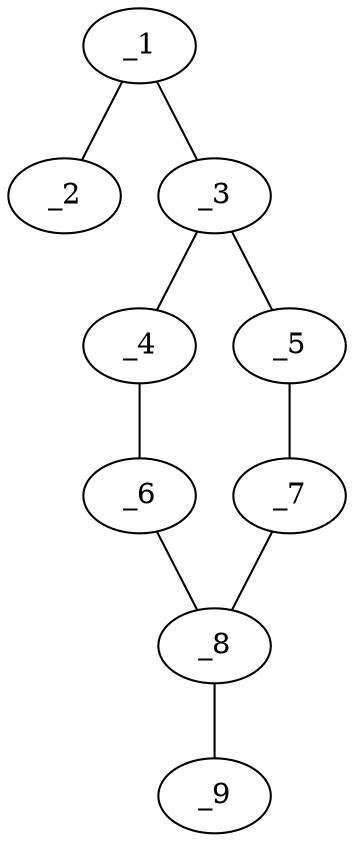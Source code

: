 graph molid202930 {
	_1	 [charge=0,
		chem=4,
		symbol="N  ",
		x="2.866",
		y="1.75"];
	_2	 [charge=0,
		chem=2,
		symbol="O  ",
		x="3.7321",
		y="2.25"];
	_1 -- _2	 [valence=2];
	_3	 [charge=0,
		chem=1,
		symbol="C  ",
		x="2.866",
		y="0.75"];
	_1 -- _3	 [valence=1];
	_4	 [charge=0,
		chem=1,
		symbol="C  ",
		x=2,
		y="0.25"];
	_3 -- _4	 [valence=2];
	_5	 [charge=0,
		chem=1,
		symbol="C  ",
		x="3.7321",
		y="0.25"];
	_3 -- _5	 [valence=1];
	_6	 [charge=0,
		chem=1,
		symbol="C  ",
		x=2,
		y="-0.75"];
	_4 -- _6	 [valence=1];
	_7	 [charge=0,
		chem=1,
		symbol="C  ",
		x="3.7321",
		y="-0.75"];
	_5 -- _7	 [valence=2];
	_8	 [charge=0,
		chem=1,
		symbol="C  ",
		x="2.866",
		y="-1.25"];
	_6 -- _8	 [valence=2];
	_7 -- _8	 [valence=1];
	_9	 [charge=0,
		chem=7,
		symbol="Cl ",
		x="2.866",
		y="-2.25"];
	_8 -- _9	 [valence=1];
}
